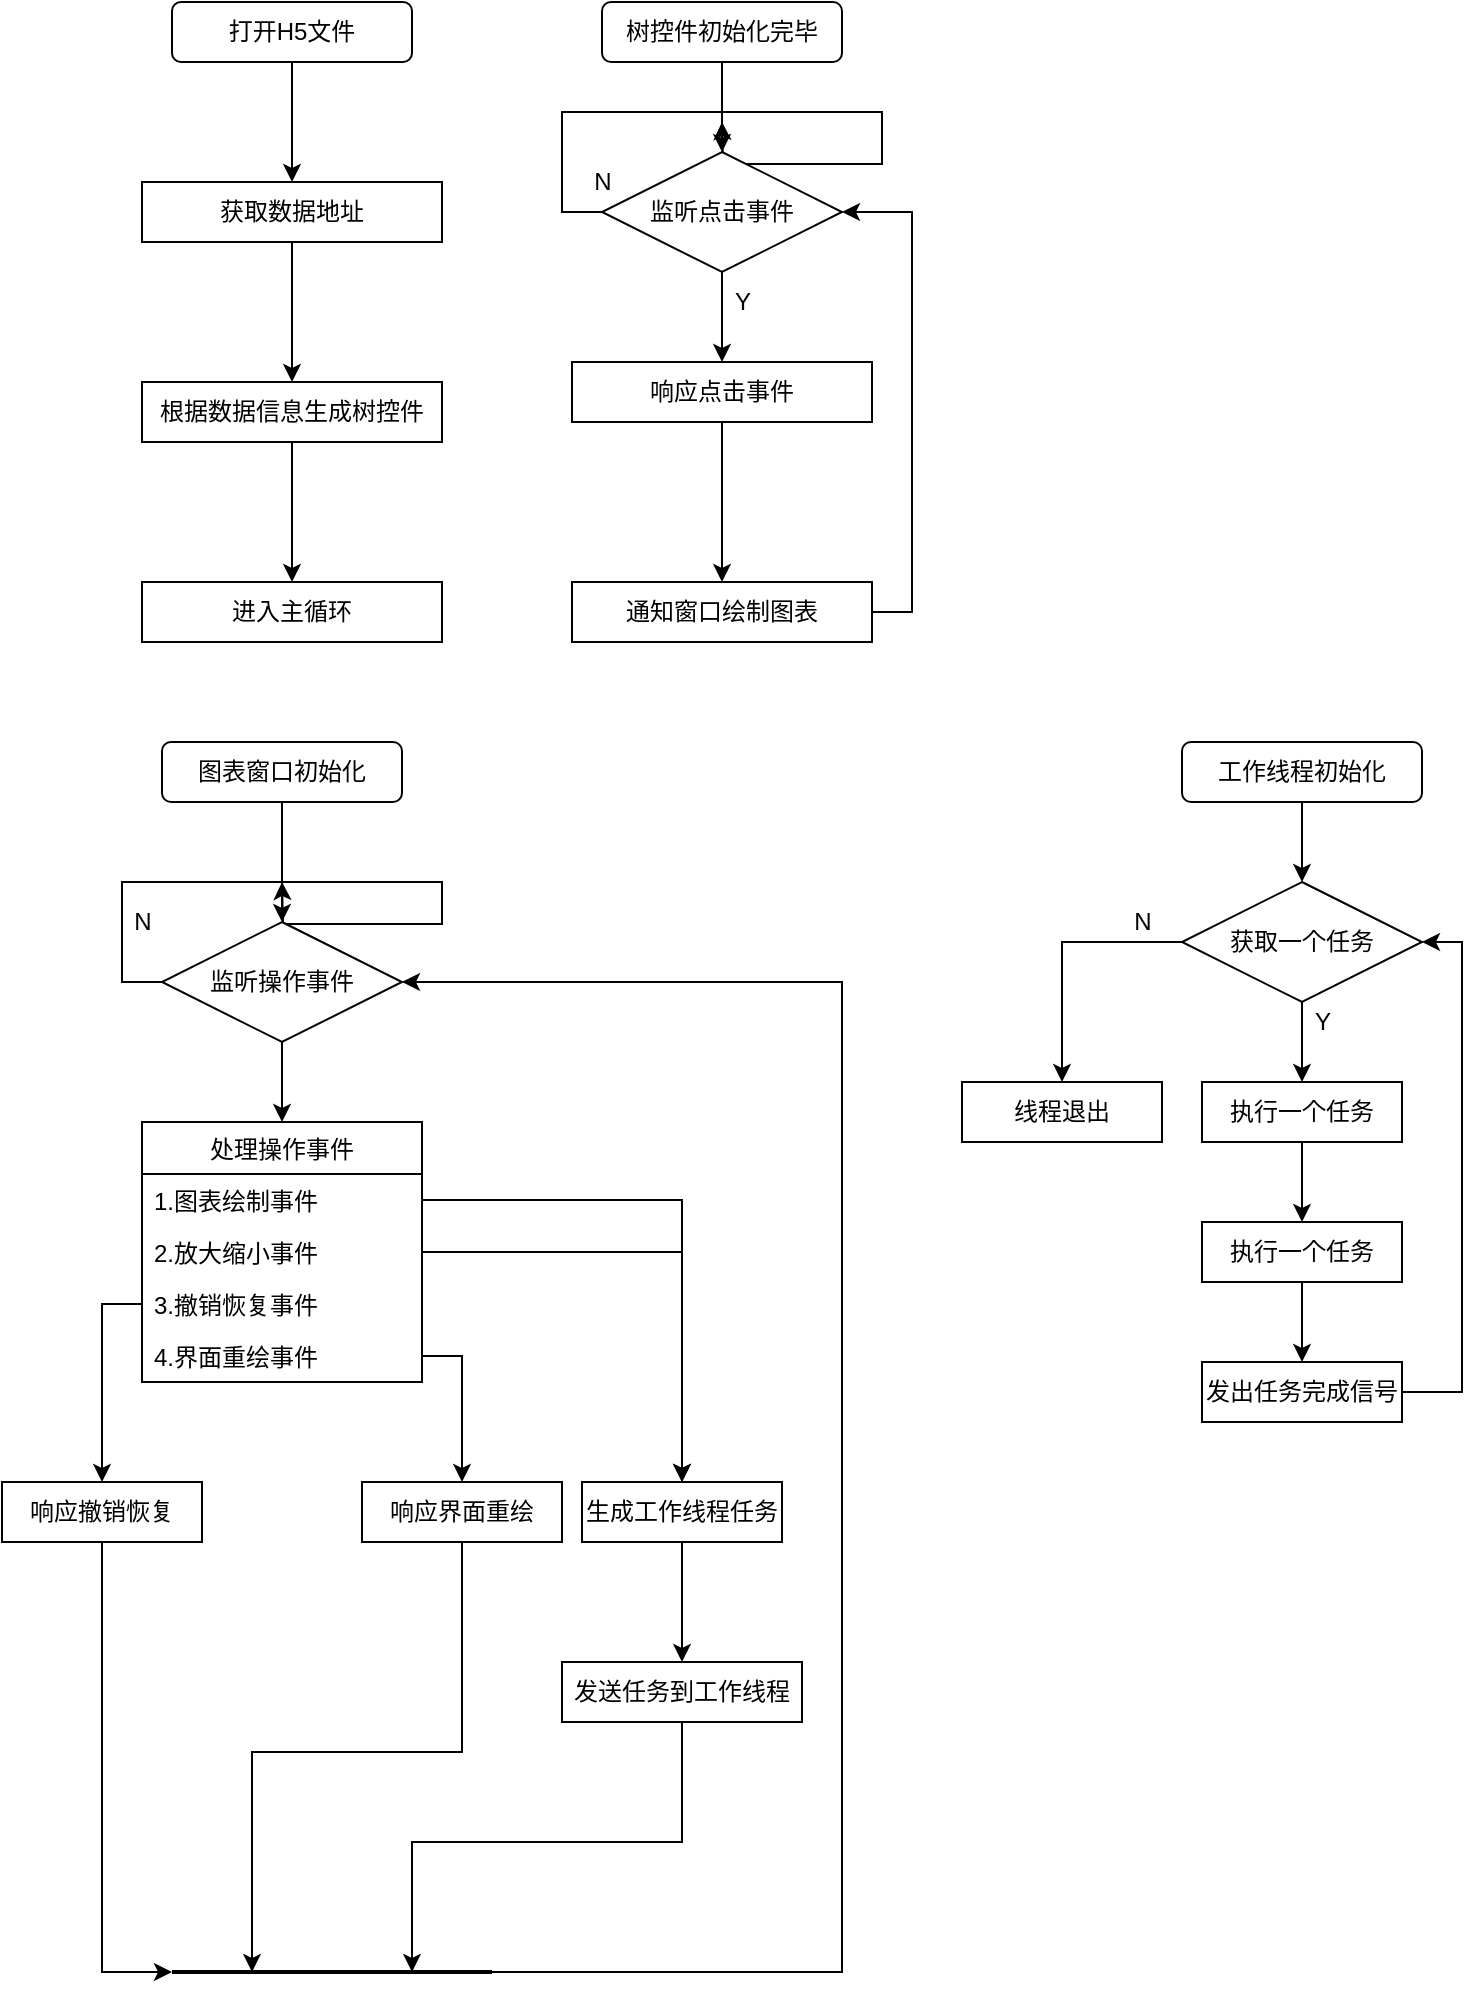 <mxfile version="14.1.1" type="github">
  <diagram id="C5RBs43oDa-KdzZeNtuy" name="Page-1">
    <mxGraphModel dx="1178" dy="659" grid="1" gridSize="10" guides="1" tooltips="1" connect="1" arrows="1" fold="1" page="1" pageScale="1" pageWidth="827" pageHeight="1169" math="0" shadow="0">
      <root>
        <mxCell id="WIyWlLk6GJQsqaUBKTNV-0" />
        <mxCell id="WIyWlLk6GJQsqaUBKTNV-1" parent="WIyWlLk6GJQsqaUBKTNV-0" />
        <mxCell id="9kbDAZUbSd0TIgW_3yyX-5" value="" style="edgeStyle=orthogonalEdgeStyle;rounded=0;orthogonalLoop=1;jettySize=auto;html=1;" edge="1" parent="WIyWlLk6GJQsqaUBKTNV-1" source="9kbDAZUbSd0TIgW_3yyX-0" target="9kbDAZUbSd0TIgW_3yyX-2">
          <mxGeometry relative="1" as="geometry" />
        </mxCell>
        <mxCell id="9kbDAZUbSd0TIgW_3yyX-0" value="打开H5文件" style="rounded=1;whiteSpace=wrap;html=1;" vertex="1" parent="WIyWlLk6GJQsqaUBKTNV-1">
          <mxGeometry x="105" y="60" width="120" height="30" as="geometry" />
        </mxCell>
        <mxCell id="9kbDAZUbSd0TIgW_3yyX-6" value="" style="edgeStyle=orthogonalEdgeStyle;rounded=0;orthogonalLoop=1;jettySize=auto;html=1;" edge="1" parent="WIyWlLk6GJQsqaUBKTNV-1" source="9kbDAZUbSd0TIgW_3yyX-2" target="9kbDAZUbSd0TIgW_3yyX-4">
          <mxGeometry relative="1" as="geometry" />
        </mxCell>
        <mxCell id="9kbDAZUbSd0TIgW_3yyX-2" value="获取数据地址" style="rounded=0;whiteSpace=wrap;html=1;" vertex="1" parent="WIyWlLk6GJQsqaUBKTNV-1">
          <mxGeometry x="90" y="150" width="150" height="30" as="geometry" />
        </mxCell>
        <mxCell id="9kbDAZUbSd0TIgW_3yyX-8" value="" style="edgeStyle=orthogonalEdgeStyle;rounded=0;orthogonalLoop=1;jettySize=auto;html=1;" edge="1" parent="WIyWlLk6GJQsqaUBKTNV-1" source="9kbDAZUbSd0TIgW_3yyX-4" target="9kbDAZUbSd0TIgW_3yyX-7">
          <mxGeometry relative="1" as="geometry" />
        </mxCell>
        <mxCell id="9kbDAZUbSd0TIgW_3yyX-4" value="根据数据信息生成树控件" style="rounded=0;whiteSpace=wrap;html=1;" vertex="1" parent="WIyWlLk6GJQsqaUBKTNV-1">
          <mxGeometry x="90" y="250" width="150" height="30" as="geometry" />
        </mxCell>
        <mxCell id="9kbDAZUbSd0TIgW_3yyX-7" value="进入主循环" style="rounded=0;whiteSpace=wrap;html=1;" vertex="1" parent="WIyWlLk6GJQsqaUBKTNV-1">
          <mxGeometry x="90" y="350" width="150" height="30" as="geometry" />
        </mxCell>
        <mxCell id="9kbDAZUbSd0TIgW_3yyX-12" value="" style="edgeStyle=orthogonalEdgeStyle;rounded=0;orthogonalLoop=1;jettySize=auto;html=1;" edge="1" parent="WIyWlLk6GJQsqaUBKTNV-1" source="9kbDAZUbSd0TIgW_3yyX-9" target="9kbDAZUbSd0TIgW_3yyX-10">
          <mxGeometry relative="1" as="geometry" />
        </mxCell>
        <mxCell id="9kbDAZUbSd0TIgW_3yyX-9" value="树控件初始化完毕" style="rounded=1;whiteSpace=wrap;html=1;" vertex="1" parent="WIyWlLk6GJQsqaUBKTNV-1">
          <mxGeometry x="320" y="60" width="120" height="30" as="geometry" />
        </mxCell>
        <mxCell id="9kbDAZUbSd0TIgW_3yyX-13" value="" style="edgeStyle=orthogonalEdgeStyle;rounded=0;orthogonalLoop=1;jettySize=auto;html=1;" edge="1" parent="WIyWlLk6GJQsqaUBKTNV-1" source="9kbDAZUbSd0TIgW_3yyX-10" target="9kbDAZUbSd0TIgW_3yyX-11">
          <mxGeometry relative="1" as="geometry" />
        </mxCell>
        <mxCell id="9kbDAZUbSd0TIgW_3yyX-18" style="edgeStyle=orthogonalEdgeStyle;rounded=0;orthogonalLoop=1;jettySize=auto;html=1;exitX=0;exitY=0.5;exitDx=0;exitDy=0;" edge="1" parent="WIyWlLk6GJQsqaUBKTNV-1" source="9kbDAZUbSd0TIgW_3yyX-10">
          <mxGeometry relative="1" as="geometry">
            <mxPoint x="380" y="120" as="targetPoint" />
          </mxGeometry>
        </mxCell>
        <mxCell id="9kbDAZUbSd0TIgW_3yyX-10" value="监听点击事件" style="rhombus;whiteSpace=wrap;html=1;" vertex="1" parent="WIyWlLk6GJQsqaUBKTNV-1">
          <mxGeometry x="320" y="135" width="120" height="60" as="geometry" />
        </mxCell>
        <mxCell id="9kbDAZUbSd0TIgW_3yyX-26" value="" style="edgeStyle=orthogonalEdgeStyle;rounded=0;orthogonalLoop=1;jettySize=auto;html=1;" edge="1" parent="WIyWlLk6GJQsqaUBKTNV-1" source="9kbDAZUbSd0TIgW_3yyX-11" target="9kbDAZUbSd0TIgW_3yyX-24">
          <mxGeometry relative="1" as="geometry" />
        </mxCell>
        <mxCell id="9kbDAZUbSd0TIgW_3yyX-11" value="响应点击事件" style="rounded=0;whiteSpace=wrap;html=1;" vertex="1" parent="WIyWlLk6GJQsqaUBKTNV-1">
          <mxGeometry x="305" y="240" width="150" height="30" as="geometry" />
        </mxCell>
        <mxCell id="9kbDAZUbSd0TIgW_3yyX-14" value="Y" style="text;html=1;align=center;verticalAlign=middle;resizable=0;points=[];autosize=1;" vertex="1" parent="WIyWlLk6GJQsqaUBKTNV-1">
          <mxGeometry x="380" y="200" width="20" height="20" as="geometry" />
        </mxCell>
        <mxCell id="9kbDAZUbSd0TIgW_3yyX-19" value="N" style="text;html=1;align=center;verticalAlign=middle;resizable=0;points=[];autosize=1;" vertex="1" parent="WIyWlLk6GJQsqaUBKTNV-1">
          <mxGeometry x="310" y="140" width="20" height="20" as="geometry" />
        </mxCell>
        <mxCell id="9kbDAZUbSd0TIgW_3yyX-25" style="edgeStyle=orthogonalEdgeStyle;rounded=0;orthogonalLoop=1;jettySize=auto;html=1;exitX=1;exitY=0.5;exitDx=0;exitDy=0;entryX=1;entryY=0.5;entryDx=0;entryDy=0;" edge="1" parent="WIyWlLk6GJQsqaUBKTNV-1" source="9kbDAZUbSd0TIgW_3yyX-24" target="9kbDAZUbSd0TIgW_3yyX-10">
          <mxGeometry relative="1" as="geometry" />
        </mxCell>
        <mxCell id="9kbDAZUbSd0TIgW_3yyX-24" value="通知窗口绘制图表" style="rounded=0;whiteSpace=wrap;html=1;" vertex="1" parent="WIyWlLk6GJQsqaUBKTNV-1">
          <mxGeometry x="305" y="350" width="150" height="30" as="geometry" />
        </mxCell>
        <mxCell id="9kbDAZUbSd0TIgW_3yyX-30" value="" style="edgeStyle=orthogonalEdgeStyle;rounded=0;orthogonalLoop=1;jettySize=auto;html=1;" edge="1" parent="WIyWlLk6GJQsqaUBKTNV-1" source="9kbDAZUbSd0TIgW_3yyX-27" target="9kbDAZUbSd0TIgW_3yyX-29">
          <mxGeometry relative="1" as="geometry" />
        </mxCell>
        <mxCell id="9kbDAZUbSd0TIgW_3yyX-27" value="图表窗口初始化" style="rounded=1;whiteSpace=wrap;html=1;" vertex="1" parent="WIyWlLk6GJQsqaUBKTNV-1">
          <mxGeometry x="100" y="430" width="120" height="30" as="geometry" />
        </mxCell>
        <mxCell id="9kbDAZUbSd0TIgW_3yyX-39" style="edgeStyle=orthogonalEdgeStyle;rounded=0;orthogonalLoop=1;jettySize=auto;html=1;exitX=0;exitY=0.5;exitDx=0;exitDy=0;" edge="1" parent="WIyWlLk6GJQsqaUBKTNV-1" source="9kbDAZUbSd0TIgW_3yyX-29">
          <mxGeometry relative="1" as="geometry">
            <mxPoint x="160" y="500" as="targetPoint" />
          </mxGeometry>
        </mxCell>
        <mxCell id="9kbDAZUbSd0TIgW_3yyX-46" style="edgeStyle=orthogonalEdgeStyle;rounded=0;orthogonalLoop=1;jettySize=auto;html=1;exitX=0.5;exitY=1;exitDx=0;exitDy=0;entryX=0.5;entryY=0;entryDx=0;entryDy=0;" edge="1" parent="WIyWlLk6GJQsqaUBKTNV-1" source="9kbDAZUbSd0TIgW_3yyX-29" target="9kbDAZUbSd0TIgW_3yyX-42">
          <mxGeometry relative="1" as="geometry" />
        </mxCell>
        <mxCell id="9kbDAZUbSd0TIgW_3yyX-29" value="监听操作事件" style="rhombus;whiteSpace=wrap;html=1;" vertex="1" parent="WIyWlLk6GJQsqaUBKTNV-1">
          <mxGeometry x="100" y="520" width="120" height="60" as="geometry" />
        </mxCell>
        <mxCell id="9kbDAZUbSd0TIgW_3yyX-40" value="N" style="text;html=1;align=center;verticalAlign=middle;resizable=0;points=[];autosize=1;" vertex="1" parent="WIyWlLk6GJQsqaUBKTNV-1">
          <mxGeometry x="80" y="510" width="20" height="20" as="geometry" />
        </mxCell>
        <UserObject label="处理操作事件" link="data:image/png;base64,iVBORw0KGgoAAAANSUhEUgAAAAkAAAAJAQMAAADaX5RTAAAABlBMVEV7mr3///+wksspAAAAAnRSTlP/AOW3MEoAAAAdSURBVAgdY9jXwCDDwNDRwHCwgeExmASygSL7GgB12QiqNHZZIwAAAABJRU5ErkJggg==" id="9kbDAZUbSd0TIgW_3yyX-42">
          <mxCell style="swimlane;fontStyle=0;childLayout=stackLayout;horizontal=1;startSize=26;fillColor=none;horizontalStack=0;resizeParent=1;resizeParentMax=0;resizeLast=0;collapsible=1;marginBottom=0;" vertex="1" parent="WIyWlLk6GJQsqaUBKTNV-1">
            <mxGeometry x="90" y="620" width="140" height="130" as="geometry" />
          </mxCell>
        </UserObject>
        <mxCell id="9kbDAZUbSd0TIgW_3yyX-43" value="1.图表绘制事件" style="text;strokeColor=none;fillColor=none;align=left;verticalAlign=top;spacingLeft=4;spacingRight=4;overflow=hidden;rotatable=0;points=[[0,0.5],[1,0.5]];portConstraint=eastwest;" vertex="1" parent="9kbDAZUbSd0TIgW_3yyX-42">
          <mxGeometry y="26" width="140" height="26" as="geometry" />
        </mxCell>
        <mxCell id="9kbDAZUbSd0TIgW_3yyX-44" value="2.放大缩小事件" style="text;strokeColor=none;fillColor=none;align=left;verticalAlign=top;spacingLeft=4;spacingRight=4;overflow=hidden;rotatable=0;points=[[0,0.5],[1,0.5]];portConstraint=eastwest;" vertex="1" parent="9kbDAZUbSd0TIgW_3yyX-42">
          <mxGeometry y="52" width="140" height="26" as="geometry" />
        </mxCell>
        <mxCell id="9kbDAZUbSd0TIgW_3yyX-53" value="3.撤销恢复事件" style="text;strokeColor=none;fillColor=none;align=left;verticalAlign=top;spacingLeft=4;spacingRight=4;overflow=hidden;rotatable=0;points=[[0,0.5],[1,0.5]];portConstraint=eastwest;" vertex="1" parent="9kbDAZUbSd0TIgW_3yyX-42">
          <mxGeometry y="78" width="140" height="26" as="geometry" />
        </mxCell>
        <mxCell id="9kbDAZUbSd0TIgW_3yyX-47" value="4.界面重绘事件" style="text;strokeColor=none;fillColor=none;align=left;verticalAlign=top;spacingLeft=4;spacingRight=4;overflow=hidden;rotatable=0;points=[[0,0.5],[1,0.5]];portConstraint=eastwest;startSize=26;" vertex="1" parent="9kbDAZUbSd0TIgW_3yyX-42">
          <mxGeometry y="104" width="140" height="26" as="geometry" />
        </mxCell>
        <mxCell id="9kbDAZUbSd0TIgW_3yyX-62" style="edgeStyle=orthogonalEdgeStyle;rounded=0;orthogonalLoop=1;jettySize=auto;html=1;exitX=0.5;exitY=1;exitDx=0;exitDy=0;entryX=0;entryY=0.5;entryDx=0;entryDy=0;entryPerimeter=0;startSize=26;" edge="1" parent="WIyWlLk6GJQsqaUBKTNV-1" source="9kbDAZUbSd0TIgW_3yyX-49" target="9kbDAZUbSd0TIgW_3yyX-61">
          <mxGeometry relative="1" as="geometry" />
        </mxCell>
        <mxCell id="9kbDAZUbSd0TIgW_3yyX-49" value="响应撤销恢复" style="rounded=0;whiteSpace=wrap;html=1;" vertex="1" parent="WIyWlLk6GJQsqaUBKTNV-1">
          <mxGeometry x="20" y="800" width="100" height="30" as="geometry" />
        </mxCell>
        <mxCell id="9kbDAZUbSd0TIgW_3yyX-63" style="edgeStyle=orthogonalEdgeStyle;rounded=0;orthogonalLoop=1;jettySize=auto;html=1;exitX=0.5;exitY=1;exitDx=0;exitDy=0;entryX=0.25;entryY=0.5;entryDx=0;entryDy=0;entryPerimeter=0;startSize=26;" edge="1" parent="WIyWlLk6GJQsqaUBKTNV-1" source="9kbDAZUbSd0TIgW_3yyX-50" target="9kbDAZUbSd0TIgW_3yyX-61">
          <mxGeometry relative="1" as="geometry" />
        </mxCell>
        <mxCell id="9kbDAZUbSd0TIgW_3yyX-50" value="响应界面重绘" style="rounded=0;whiteSpace=wrap;html=1;" vertex="1" parent="WIyWlLk6GJQsqaUBKTNV-1">
          <mxGeometry x="200" y="800" width="100" height="30" as="geometry" />
        </mxCell>
        <mxCell id="9kbDAZUbSd0TIgW_3yyX-56" value="" style="edgeStyle=orthogonalEdgeStyle;rounded=0;orthogonalLoop=1;jettySize=auto;html=1;startSize=26;" edge="1" parent="WIyWlLk6GJQsqaUBKTNV-1" source="9kbDAZUbSd0TIgW_3yyX-54" target="9kbDAZUbSd0TIgW_3yyX-55">
          <mxGeometry relative="1" as="geometry" />
        </mxCell>
        <mxCell id="9kbDAZUbSd0TIgW_3yyX-54" value="生成工作线程任务" style="rounded=0;whiteSpace=wrap;html=1;" vertex="1" parent="WIyWlLk6GJQsqaUBKTNV-1">
          <mxGeometry x="310" y="800" width="100" height="30" as="geometry" />
        </mxCell>
        <mxCell id="9kbDAZUbSd0TIgW_3yyX-64" style="edgeStyle=orthogonalEdgeStyle;rounded=0;orthogonalLoop=1;jettySize=auto;html=1;exitX=0.5;exitY=1;exitDx=0;exitDy=0;entryX=0.75;entryY=0.5;entryDx=0;entryDy=0;entryPerimeter=0;startSize=26;" edge="1" parent="WIyWlLk6GJQsqaUBKTNV-1" source="9kbDAZUbSd0TIgW_3yyX-55" target="9kbDAZUbSd0TIgW_3yyX-61">
          <mxGeometry relative="1" as="geometry" />
        </mxCell>
        <mxCell id="9kbDAZUbSd0TIgW_3yyX-55" value="发送任务到工作线程" style="rounded=0;whiteSpace=wrap;html=1;" vertex="1" parent="WIyWlLk6GJQsqaUBKTNV-1">
          <mxGeometry x="300" y="890" width="120" height="30" as="geometry" />
        </mxCell>
        <mxCell id="9kbDAZUbSd0TIgW_3yyX-57" style="edgeStyle=orthogonalEdgeStyle;rounded=0;orthogonalLoop=1;jettySize=auto;html=1;exitX=1;exitY=0.5;exitDx=0;exitDy=0;entryX=0.5;entryY=0;entryDx=0;entryDy=0;startSize=26;" edge="1" parent="WIyWlLk6GJQsqaUBKTNV-1" source="9kbDAZUbSd0TIgW_3yyX-43" target="9kbDAZUbSd0TIgW_3yyX-54">
          <mxGeometry relative="1" as="geometry" />
        </mxCell>
        <mxCell id="9kbDAZUbSd0TIgW_3yyX-58" style="edgeStyle=orthogonalEdgeStyle;rounded=0;orthogonalLoop=1;jettySize=auto;html=1;entryX=0.5;entryY=0;entryDx=0;entryDy=0;startSize=26;" edge="1" parent="WIyWlLk6GJQsqaUBKTNV-1" source="9kbDAZUbSd0TIgW_3yyX-44" target="9kbDAZUbSd0TIgW_3yyX-54">
          <mxGeometry relative="1" as="geometry" />
        </mxCell>
        <mxCell id="9kbDAZUbSd0TIgW_3yyX-59" style="edgeStyle=orthogonalEdgeStyle;rounded=0;orthogonalLoop=1;jettySize=auto;html=1;exitX=0;exitY=0.5;exitDx=0;exitDy=0;entryX=0.5;entryY=0;entryDx=0;entryDy=0;startSize=26;" edge="1" parent="WIyWlLk6GJQsqaUBKTNV-1" source="9kbDAZUbSd0TIgW_3yyX-53" target="9kbDAZUbSd0TIgW_3yyX-49">
          <mxGeometry relative="1" as="geometry" />
        </mxCell>
        <mxCell id="9kbDAZUbSd0TIgW_3yyX-60" style="edgeStyle=orthogonalEdgeStyle;rounded=0;orthogonalLoop=1;jettySize=auto;html=1;exitX=1;exitY=0.5;exitDx=0;exitDy=0;entryX=0.5;entryY=0;entryDx=0;entryDy=0;startSize=26;" edge="1" parent="WIyWlLk6GJQsqaUBKTNV-1" source="9kbDAZUbSd0TIgW_3yyX-47" target="9kbDAZUbSd0TIgW_3yyX-50">
          <mxGeometry relative="1" as="geometry" />
        </mxCell>
        <mxCell id="9kbDAZUbSd0TIgW_3yyX-65" style="edgeStyle=orthogonalEdgeStyle;rounded=0;orthogonalLoop=1;jettySize=auto;html=1;exitX=1;exitY=0.5;exitDx=0;exitDy=0;exitPerimeter=0;entryX=1;entryY=0.5;entryDx=0;entryDy=0;startSize=26;" edge="1" parent="WIyWlLk6GJQsqaUBKTNV-1" source="9kbDAZUbSd0TIgW_3yyX-61" target="9kbDAZUbSd0TIgW_3yyX-29">
          <mxGeometry relative="1" as="geometry">
            <Array as="points">
              <mxPoint x="440" y="1045" />
              <mxPoint x="440" y="550" />
            </Array>
          </mxGeometry>
        </mxCell>
        <mxCell id="9kbDAZUbSd0TIgW_3yyX-61" value="" style="line;strokeWidth=2;html=1;fillColor=none;gradientColor=none;align=left;" vertex="1" parent="WIyWlLk6GJQsqaUBKTNV-1">
          <mxGeometry x="105" y="1040" width="160" height="10" as="geometry" />
        </mxCell>
        <mxCell id="9kbDAZUbSd0TIgW_3yyX-69" value="" style="edgeStyle=orthogonalEdgeStyle;rounded=0;orthogonalLoop=1;jettySize=auto;html=1;startSize=26;" edge="1" parent="WIyWlLk6GJQsqaUBKTNV-1" source="9kbDAZUbSd0TIgW_3yyX-66">
          <mxGeometry relative="1" as="geometry">
            <mxPoint x="670" y="500" as="targetPoint" />
          </mxGeometry>
        </mxCell>
        <mxCell id="9kbDAZUbSd0TIgW_3yyX-66" value="工作线程初始化" style="rounded=1;whiteSpace=wrap;html=1;" vertex="1" parent="WIyWlLk6GJQsqaUBKTNV-1">
          <mxGeometry x="610" y="430" width="120" height="30" as="geometry" />
        </mxCell>
        <mxCell id="9kbDAZUbSd0TIgW_3yyX-74" value="" style="edgeStyle=orthogonalEdgeStyle;rounded=0;orthogonalLoop=1;jettySize=auto;html=1;startSize=26;" edge="1" parent="WIyWlLk6GJQsqaUBKTNV-1" source="9kbDAZUbSd0TIgW_3yyX-72" target="9kbDAZUbSd0TIgW_3yyX-73">
          <mxGeometry relative="1" as="geometry" />
        </mxCell>
        <mxCell id="9kbDAZUbSd0TIgW_3yyX-80" style="edgeStyle=orthogonalEdgeStyle;rounded=0;orthogonalLoop=1;jettySize=auto;html=1;exitX=0;exitY=0.5;exitDx=0;exitDy=0;entryX=0.5;entryY=0;entryDx=0;entryDy=0;startSize=26;" edge="1" parent="WIyWlLk6GJQsqaUBKTNV-1" source="9kbDAZUbSd0TIgW_3yyX-72" target="9kbDAZUbSd0TIgW_3yyX-79">
          <mxGeometry relative="1" as="geometry" />
        </mxCell>
        <mxCell id="9kbDAZUbSd0TIgW_3yyX-72" value="获取一个任务" style="rhombus;whiteSpace=wrap;html=1;" vertex="1" parent="WIyWlLk6GJQsqaUBKTNV-1">
          <mxGeometry x="610" y="500" width="120" height="60" as="geometry" />
        </mxCell>
        <mxCell id="9kbDAZUbSd0TIgW_3yyX-76" value="" style="edgeStyle=orthogonalEdgeStyle;rounded=0;orthogonalLoop=1;jettySize=auto;html=1;startSize=26;" edge="1" parent="WIyWlLk6GJQsqaUBKTNV-1" source="9kbDAZUbSd0TIgW_3yyX-73" target="9kbDAZUbSd0TIgW_3yyX-75">
          <mxGeometry relative="1" as="geometry" />
        </mxCell>
        <mxCell id="9kbDAZUbSd0TIgW_3yyX-73" value="执行一个任务" style="rounded=0;whiteSpace=wrap;html=1;" vertex="1" parent="WIyWlLk6GJQsqaUBKTNV-1">
          <mxGeometry x="620" y="600" width="100" height="30" as="geometry" />
        </mxCell>
        <mxCell id="9kbDAZUbSd0TIgW_3yyX-78" value="" style="edgeStyle=orthogonalEdgeStyle;rounded=0;orthogonalLoop=1;jettySize=auto;html=1;startSize=26;" edge="1" parent="WIyWlLk6GJQsqaUBKTNV-1" source="9kbDAZUbSd0TIgW_3yyX-75" target="9kbDAZUbSd0TIgW_3yyX-77">
          <mxGeometry relative="1" as="geometry" />
        </mxCell>
        <mxCell id="9kbDAZUbSd0TIgW_3yyX-75" value="执行一个任务" style="rounded=0;whiteSpace=wrap;html=1;" vertex="1" parent="WIyWlLk6GJQsqaUBKTNV-1">
          <mxGeometry x="620" y="670" width="100" height="30" as="geometry" />
        </mxCell>
        <mxCell id="9kbDAZUbSd0TIgW_3yyX-83" style="edgeStyle=orthogonalEdgeStyle;rounded=0;orthogonalLoop=1;jettySize=auto;html=1;entryX=1;entryY=0.5;entryDx=0;entryDy=0;startSize=26;" edge="1" parent="WIyWlLk6GJQsqaUBKTNV-1" source="9kbDAZUbSd0TIgW_3yyX-77" target="9kbDAZUbSd0TIgW_3yyX-72">
          <mxGeometry relative="1" as="geometry">
            <Array as="points">
              <mxPoint x="750" y="755" />
              <mxPoint x="750" y="530" />
            </Array>
          </mxGeometry>
        </mxCell>
        <mxCell id="9kbDAZUbSd0TIgW_3yyX-77" value="发出任务完成信号" style="rounded=0;whiteSpace=wrap;html=1;" vertex="1" parent="WIyWlLk6GJQsqaUBKTNV-1">
          <mxGeometry x="620" y="740" width="100" height="30" as="geometry" />
        </mxCell>
        <mxCell id="9kbDAZUbSd0TIgW_3yyX-79" value="线程退出" style="rounded=0;whiteSpace=wrap;html=1;" vertex="1" parent="WIyWlLk6GJQsqaUBKTNV-1">
          <mxGeometry x="500" y="600" width="100" height="30" as="geometry" />
        </mxCell>
        <mxCell id="9kbDAZUbSd0TIgW_3yyX-81" value="Y" style="text;html=1;align=center;verticalAlign=middle;resizable=0;points=[];autosize=1;" vertex="1" parent="WIyWlLk6GJQsqaUBKTNV-1">
          <mxGeometry x="670" y="560" width="20" height="20" as="geometry" />
        </mxCell>
        <mxCell id="9kbDAZUbSd0TIgW_3yyX-82" value="N" style="text;html=1;align=center;verticalAlign=middle;resizable=0;points=[];autosize=1;" vertex="1" parent="WIyWlLk6GJQsqaUBKTNV-1">
          <mxGeometry x="580" y="510" width="20" height="20" as="geometry" />
        </mxCell>
      </root>
    </mxGraphModel>
  </diagram>
</mxfile>

